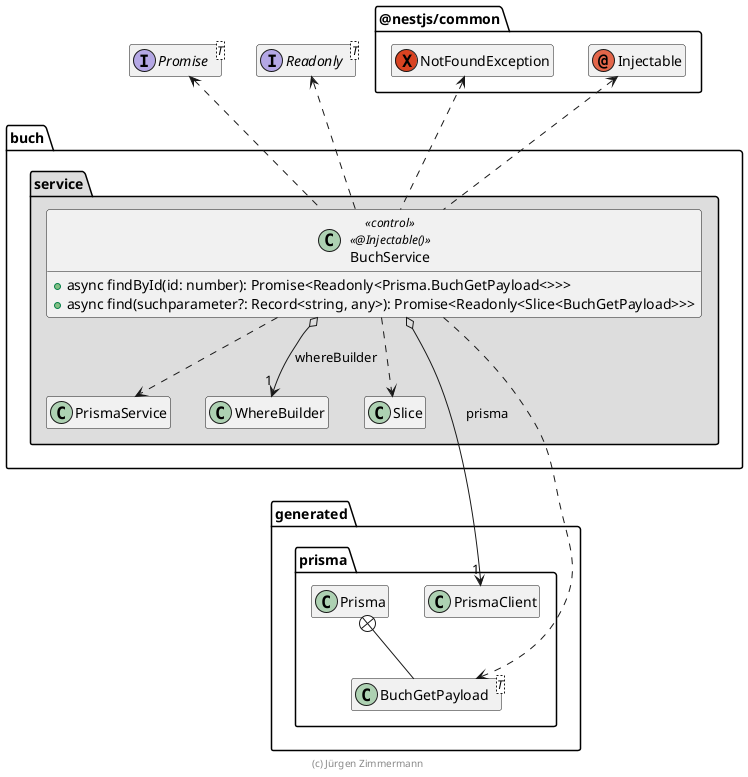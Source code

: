 ' Copyright (C) 2019 - present Juergen Zimmermann, Hochschule Karlsruhe
'
' This program is free software: you can redistribute it and/or modify
' it under the terms of the GNU General Public License as published by
' the Free Software Foundation, either version 3 of the License, or
' (at your option) any later version.
'
' This program is distributed in the hope that it will be useful,
' but WITHOUT ANY WARRANTY; without even the implied warranty of
' MERCHANTABILITY or FITNESS FOR A PARTICULAR PURPOSE.  See the
' GNU General Public License for more details.
'
' You should have received a copy of the GNU General Public License
' along with this program.  If not, see <https://www.gnu.org/licenses/>.

' Preview durch <Alt>d

@startuml Anwendungskern

interface Promise<T>
interface Readonly<T>

package @nestjs/common {
  annotation Injectable
  exception NotFoundException
}

package generated.prisma {
  class PrismaClient
  class BuchGetPayload<T>
  Prisma +-- BuchGetPayload
}

package buch {
  package service #DDDDDD {
    class PrismaService
    class WhereBuilder
    class Slice

    class BuchService << control >> <<@Injectable()>> {
      + async findById(id: number): Promise<Readonly<Prisma.BuchGetPayload<>>>
      + async find(suchparameter?: Record<string, any>): Promise<Readonly<Slice<BuchGetPayload>>>
    }

    BuchService o--> "1" WhereBuilder: whereBuilder
    BuchService o--> "1" PrismaClient: prisma

    BuchService .up.> Injectable
    BuchService .up.> NotFoundException

    BuchService .up.> Promise
    BuchService .up.> Readonly
    BuchService ..> PrismaService
    BuchService ..> BuchGetPayload
    BuchService ..> Slice

    WhereBuilder .[hidden].> PrismaClient
    Promise .[hidden]right.> Readonly
  }
}

hide empty members

footer (c) Jürgen Zimmermann

@enduml
